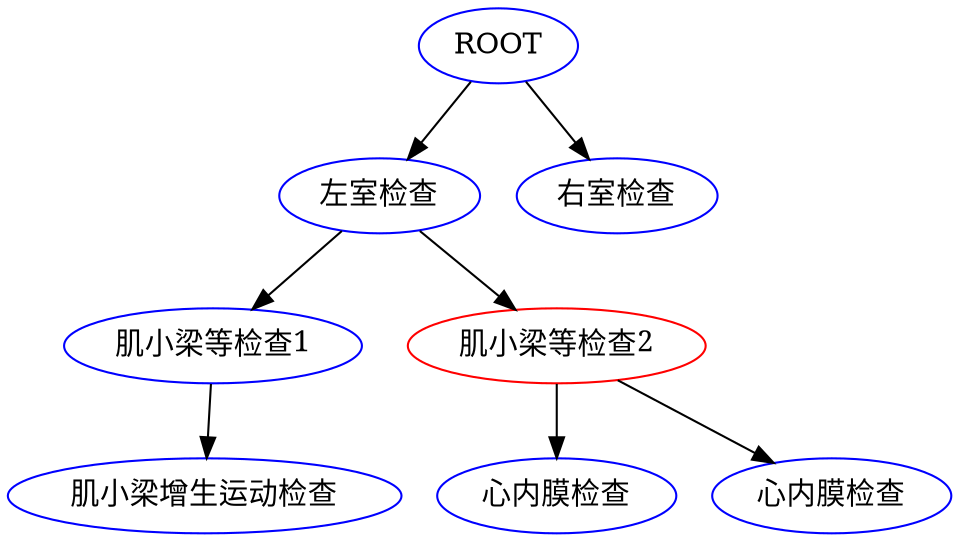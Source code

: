 // the test
digraph "./image/LackFeatures" {
	root [label=ROOT color=blue]
	1 [label="左室检查" color=blue fontname=SimSun]
	root -> 1 [fontname=SimSun]
	3 [label="肌小梁等检查1" color=blue fontname=SimSun]
	1 -> 3 [fontname=SimSun]
	5 [label="肌小梁增生运动检查" color=blue fontname=SimSun]
	3 -> 5 [fontname=SimSun]
	2 [label="右室检查" color=blue fontname=SimSun]
	root -> 2 [fontname=SimSun]
	6 [label="心内膜检查" color=blue fontname=SimSun]
	4 [label="肌小梁等检查2" color=red fontname=SimSun]
	4 -> 6 [fontname=SimSun]
	1 -> 4 [fontname=SimSun]
	7 [label="心内膜检查" color=blue fontname=SimSun]
	4 -> 7 [fontname=SimSun]
}

